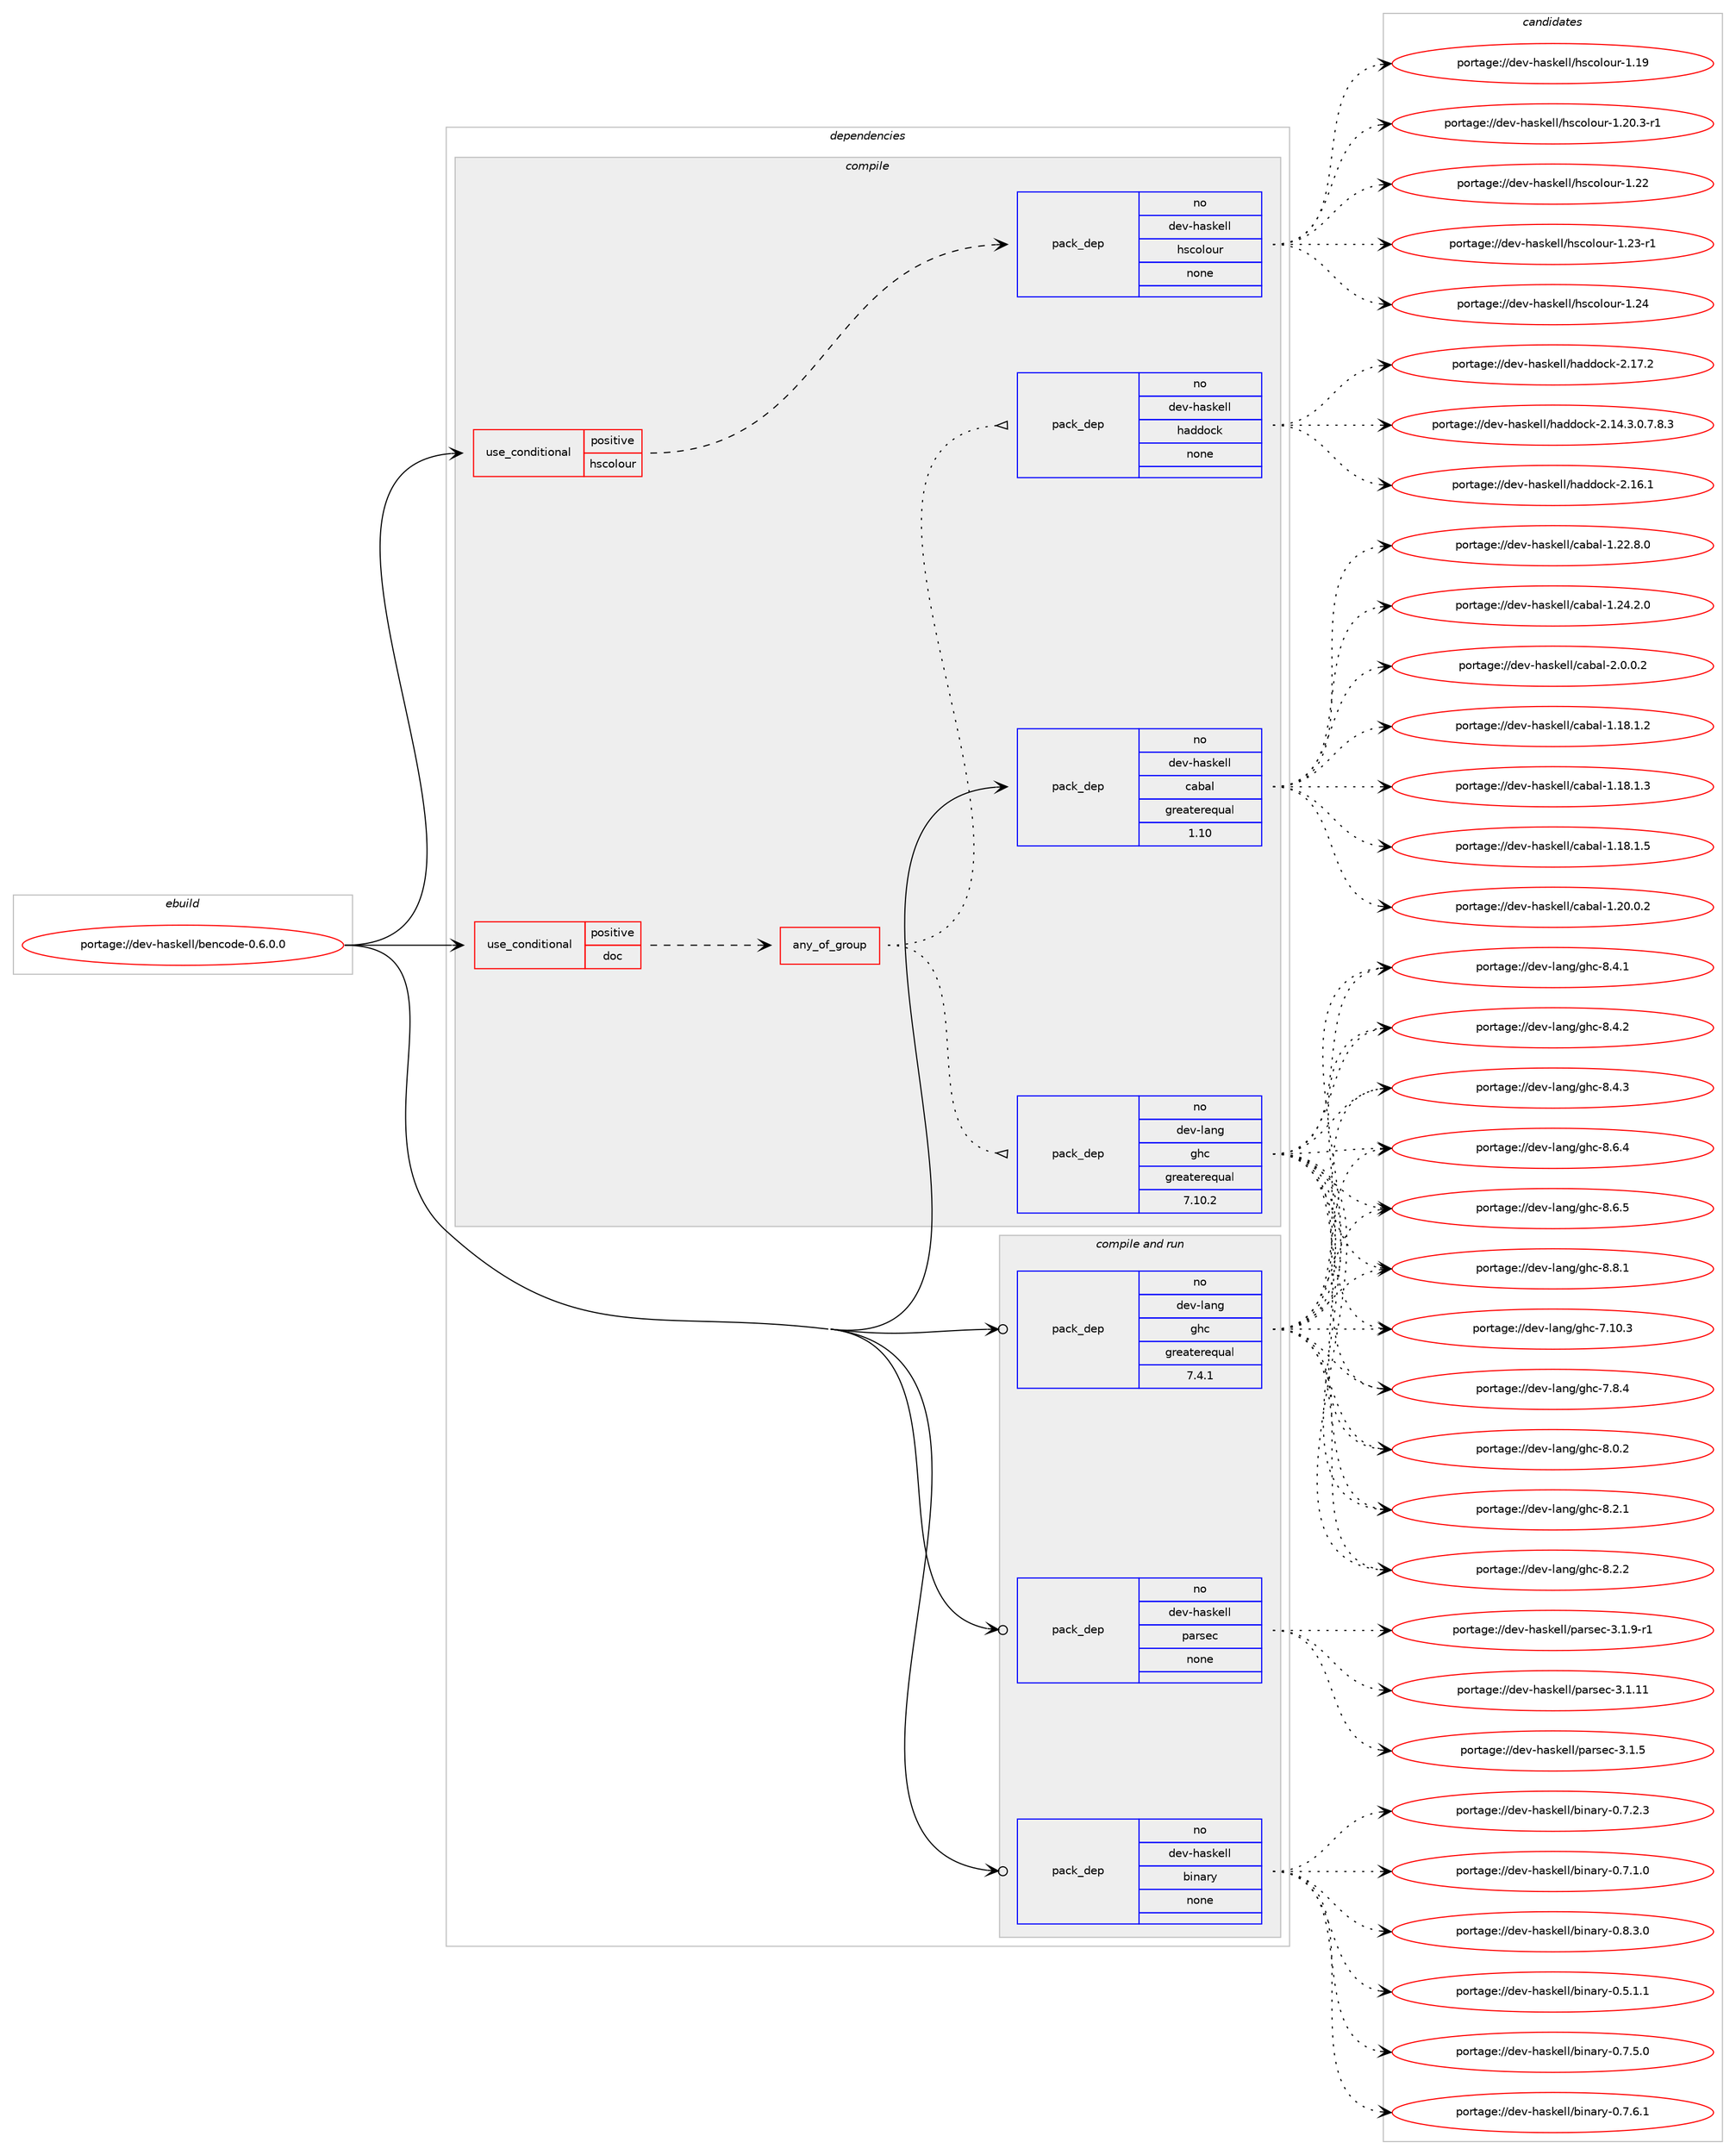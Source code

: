 digraph prolog {

# *************
# Graph options
# *************

newrank=true;
concentrate=true;
compound=true;
graph [rankdir=LR,fontname=Helvetica,fontsize=10,ranksep=1.5];#, ranksep=2.5, nodesep=0.2];
edge  [arrowhead=vee];
node  [fontname=Helvetica,fontsize=10];

# **********
# The ebuild
# **********

subgraph cluster_leftcol {
color=gray;
rank=same;
label=<<i>ebuild</i>>;
id [label="portage://dev-haskell/bencode-0.6.0.0", color=red, width=4, href="../dev-haskell/bencode-0.6.0.0.svg"];
}

# ****************
# The dependencies
# ****************

subgraph cluster_midcol {
color=gray;
label=<<i>dependencies</i>>;
subgraph cluster_compile {
fillcolor="#eeeeee";
style=filled;
label=<<i>compile</i>>;
subgraph cond14298 {
dependency62461 [label=<<TABLE BORDER="0" CELLBORDER="1" CELLSPACING="0" CELLPADDING="4"><TR><TD ROWSPAN="3" CELLPADDING="10">use_conditional</TD></TR><TR><TD>positive</TD></TR><TR><TD>doc</TD></TR></TABLE>>, shape=none, color=red];
subgraph any1363 {
dependency62462 [label=<<TABLE BORDER="0" CELLBORDER="1" CELLSPACING="0" CELLPADDING="4"><TR><TD CELLPADDING="10">any_of_group</TD></TR></TABLE>>, shape=none, color=red];subgraph pack46743 {
dependency62463 [label=<<TABLE BORDER="0" CELLBORDER="1" CELLSPACING="0" CELLPADDING="4" WIDTH="220"><TR><TD ROWSPAN="6" CELLPADDING="30">pack_dep</TD></TR><TR><TD WIDTH="110">no</TD></TR><TR><TD>dev-haskell</TD></TR><TR><TD>haddock</TD></TR><TR><TD>none</TD></TR><TR><TD></TD></TR></TABLE>>, shape=none, color=blue];
}
dependency62462:e -> dependency62463:w [weight=20,style="dotted",arrowhead="oinv"];
subgraph pack46744 {
dependency62464 [label=<<TABLE BORDER="0" CELLBORDER="1" CELLSPACING="0" CELLPADDING="4" WIDTH="220"><TR><TD ROWSPAN="6" CELLPADDING="30">pack_dep</TD></TR><TR><TD WIDTH="110">no</TD></TR><TR><TD>dev-lang</TD></TR><TR><TD>ghc</TD></TR><TR><TD>greaterequal</TD></TR><TR><TD>7.10.2</TD></TR></TABLE>>, shape=none, color=blue];
}
dependency62462:e -> dependency62464:w [weight=20,style="dotted",arrowhead="oinv"];
}
dependency62461:e -> dependency62462:w [weight=20,style="dashed",arrowhead="vee"];
}
id:e -> dependency62461:w [weight=20,style="solid",arrowhead="vee"];
subgraph cond14299 {
dependency62465 [label=<<TABLE BORDER="0" CELLBORDER="1" CELLSPACING="0" CELLPADDING="4"><TR><TD ROWSPAN="3" CELLPADDING="10">use_conditional</TD></TR><TR><TD>positive</TD></TR><TR><TD>hscolour</TD></TR></TABLE>>, shape=none, color=red];
subgraph pack46745 {
dependency62466 [label=<<TABLE BORDER="0" CELLBORDER="1" CELLSPACING="0" CELLPADDING="4" WIDTH="220"><TR><TD ROWSPAN="6" CELLPADDING="30">pack_dep</TD></TR><TR><TD WIDTH="110">no</TD></TR><TR><TD>dev-haskell</TD></TR><TR><TD>hscolour</TD></TR><TR><TD>none</TD></TR><TR><TD></TD></TR></TABLE>>, shape=none, color=blue];
}
dependency62465:e -> dependency62466:w [weight=20,style="dashed",arrowhead="vee"];
}
id:e -> dependency62465:w [weight=20,style="solid",arrowhead="vee"];
subgraph pack46746 {
dependency62467 [label=<<TABLE BORDER="0" CELLBORDER="1" CELLSPACING="0" CELLPADDING="4" WIDTH="220"><TR><TD ROWSPAN="6" CELLPADDING="30">pack_dep</TD></TR><TR><TD WIDTH="110">no</TD></TR><TR><TD>dev-haskell</TD></TR><TR><TD>cabal</TD></TR><TR><TD>greaterequal</TD></TR><TR><TD>1.10</TD></TR></TABLE>>, shape=none, color=blue];
}
id:e -> dependency62467:w [weight=20,style="solid",arrowhead="vee"];
}
subgraph cluster_compileandrun {
fillcolor="#eeeeee";
style=filled;
label=<<i>compile and run</i>>;
subgraph pack46747 {
dependency62468 [label=<<TABLE BORDER="0" CELLBORDER="1" CELLSPACING="0" CELLPADDING="4" WIDTH="220"><TR><TD ROWSPAN="6" CELLPADDING="30">pack_dep</TD></TR><TR><TD WIDTH="110">no</TD></TR><TR><TD>dev-haskell</TD></TR><TR><TD>binary</TD></TR><TR><TD>none</TD></TR><TR><TD></TD></TR></TABLE>>, shape=none, color=blue];
}
id:e -> dependency62468:w [weight=20,style="solid",arrowhead="odotvee"];
subgraph pack46748 {
dependency62469 [label=<<TABLE BORDER="0" CELLBORDER="1" CELLSPACING="0" CELLPADDING="4" WIDTH="220"><TR><TD ROWSPAN="6" CELLPADDING="30">pack_dep</TD></TR><TR><TD WIDTH="110">no</TD></TR><TR><TD>dev-haskell</TD></TR><TR><TD>parsec</TD></TR><TR><TD>none</TD></TR><TR><TD></TD></TR></TABLE>>, shape=none, color=blue];
}
id:e -> dependency62469:w [weight=20,style="solid",arrowhead="odotvee"];
subgraph pack46749 {
dependency62470 [label=<<TABLE BORDER="0" CELLBORDER="1" CELLSPACING="0" CELLPADDING="4" WIDTH="220"><TR><TD ROWSPAN="6" CELLPADDING="30">pack_dep</TD></TR><TR><TD WIDTH="110">no</TD></TR><TR><TD>dev-lang</TD></TR><TR><TD>ghc</TD></TR><TR><TD>greaterequal</TD></TR><TR><TD>7.4.1</TD></TR></TABLE>>, shape=none, color=blue];
}
id:e -> dependency62470:w [weight=20,style="solid",arrowhead="odotvee"];
}
subgraph cluster_run {
fillcolor="#eeeeee";
style=filled;
label=<<i>run</i>>;
}
}

# **************
# The candidates
# **************

subgraph cluster_choices {
rank=same;
color=gray;
label=<<i>candidates</i>>;

subgraph choice46743 {
color=black;
nodesep=1;
choiceportage1001011184510497115107101108108471049710010011199107455046495246514648465546564651 [label="portage://dev-haskell/haddock-2.14.3.0.7.8.3", color=red, width=4,href="../dev-haskell/haddock-2.14.3.0.7.8.3.svg"];
choiceportage100101118451049711510710110810847104971001001119910745504649544649 [label="portage://dev-haskell/haddock-2.16.1", color=red, width=4,href="../dev-haskell/haddock-2.16.1.svg"];
choiceportage100101118451049711510710110810847104971001001119910745504649554650 [label="portage://dev-haskell/haddock-2.17.2", color=red, width=4,href="../dev-haskell/haddock-2.17.2.svg"];
dependency62463:e -> choiceportage1001011184510497115107101108108471049710010011199107455046495246514648465546564651:w [style=dotted,weight="100"];
dependency62463:e -> choiceportage100101118451049711510710110810847104971001001119910745504649544649:w [style=dotted,weight="100"];
dependency62463:e -> choiceportage100101118451049711510710110810847104971001001119910745504649554650:w [style=dotted,weight="100"];
}
subgraph choice46744 {
color=black;
nodesep=1;
choiceportage1001011184510897110103471031049945554649484651 [label="portage://dev-lang/ghc-7.10.3", color=red, width=4,href="../dev-lang/ghc-7.10.3.svg"];
choiceportage10010111845108971101034710310499455546564652 [label="portage://dev-lang/ghc-7.8.4", color=red, width=4,href="../dev-lang/ghc-7.8.4.svg"];
choiceportage10010111845108971101034710310499455646484650 [label="portage://dev-lang/ghc-8.0.2", color=red, width=4,href="../dev-lang/ghc-8.0.2.svg"];
choiceportage10010111845108971101034710310499455646504649 [label="portage://dev-lang/ghc-8.2.1", color=red, width=4,href="../dev-lang/ghc-8.2.1.svg"];
choiceportage10010111845108971101034710310499455646504650 [label="portage://dev-lang/ghc-8.2.2", color=red, width=4,href="../dev-lang/ghc-8.2.2.svg"];
choiceportage10010111845108971101034710310499455646524649 [label="portage://dev-lang/ghc-8.4.1", color=red, width=4,href="../dev-lang/ghc-8.4.1.svg"];
choiceportage10010111845108971101034710310499455646524650 [label="portage://dev-lang/ghc-8.4.2", color=red, width=4,href="../dev-lang/ghc-8.4.2.svg"];
choiceportage10010111845108971101034710310499455646524651 [label="portage://dev-lang/ghc-8.4.3", color=red, width=4,href="../dev-lang/ghc-8.4.3.svg"];
choiceportage10010111845108971101034710310499455646544652 [label="portage://dev-lang/ghc-8.6.4", color=red, width=4,href="../dev-lang/ghc-8.6.4.svg"];
choiceportage10010111845108971101034710310499455646544653 [label="portage://dev-lang/ghc-8.6.5", color=red, width=4,href="../dev-lang/ghc-8.6.5.svg"];
choiceportage10010111845108971101034710310499455646564649 [label="portage://dev-lang/ghc-8.8.1", color=red, width=4,href="../dev-lang/ghc-8.8.1.svg"];
dependency62464:e -> choiceportage1001011184510897110103471031049945554649484651:w [style=dotted,weight="100"];
dependency62464:e -> choiceportage10010111845108971101034710310499455546564652:w [style=dotted,weight="100"];
dependency62464:e -> choiceportage10010111845108971101034710310499455646484650:w [style=dotted,weight="100"];
dependency62464:e -> choiceportage10010111845108971101034710310499455646504649:w [style=dotted,weight="100"];
dependency62464:e -> choiceportage10010111845108971101034710310499455646504650:w [style=dotted,weight="100"];
dependency62464:e -> choiceportage10010111845108971101034710310499455646524649:w [style=dotted,weight="100"];
dependency62464:e -> choiceportage10010111845108971101034710310499455646524650:w [style=dotted,weight="100"];
dependency62464:e -> choiceportage10010111845108971101034710310499455646524651:w [style=dotted,weight="100"];
dependency62464:e -> choiceportage10010111845108971101034710310499455646544652:w [style=dotted,weight="100"];
dependency62464:e -> choiceportage10010111845108971101034710310499455646544653:w [style=dotted,weight="100"];
dependency62464:e -> choiceportage10010111845108971101034710310499455646564649:w [style=dotted,weight="100"];
}
subgraph choice46745 {
color=black;
nodesep=1;
choiceportage100101118451049711510710110810847104115991111081111171144549464957 [label="portage://dev-haskell/hscolour-1.19", color=red, width=4,href="../dev-haskell/hscolour-1.19.svg"];
choiceportage10010111845104971151071011081084710411599111108111117114454946504846514511449 [label="portage://dev-haskell/hscolour-1.20.3-r1", color=red, width=4,href="../dev-haskell/hscolour-1.20.3-r1.svg"];
choiceportage100101118451049711510710110810847104115991111081111171144549465050 [label="portage://dev-haskell/hscolour-1.22", color=red, width=4,href="../dev-haskell/hscolour-1.22.svg"];
choiceportage1001011184510497115107101108108471041159911110811111711445494650514511449 [label="portage://dev-haskell/hscolour-1.23-r1", color=red, width=4,href="../dev-haskell/hscolour-1.23-r1.svg"];
choiceportage100101118451049711510710110810847104115991111081111171144549465052 [label="portage://dev-haskell/hscolour-1.24", color=red, width=4,href="../dev-haskell/hscolour-1.24.svg"];
dependency62466:e -> choiceportage100101118451049711510710110810847104115991111081111171144549464957:w [style=dotted,weight="100"];
dependency62466:e -> choiceportage10010111845104971151071011081084710411599111108111117114454946504846514511449:w [style=dotted,weight="100"];
dependency62466:e -> choiceportage100101118451049711510710110810847104115991111081111171144549465050:w [style=dotted,weight="100"];
dependency62466:e -> choiceportage1001011184510497115107101108108471041159911110811111711445494650514511449:w [style=dotted,weight="100"];
dependency62466:e -> choiceportage100101118451049711510710110810847104115991111081111171144549465052:w [style=dotted,weight="100"];
}
subgraph choice46746 {
color=black;
nodesep=1;
choiceportage10010111845104971151071011081084799979897108454946495646494650 [label="portage://dev-haskell/cabal-1.18.1.2", color=red, width=4,href="../dev-haskell/cabal-1.18.1.2.svg"];
choiceportage10010111845104971151071011081084799979897108454946495646494651 [label="portage://dev-haskell/cabal-1.18.1.3", color=red, width=4,href="../dev-haskell/cabal-1.18.1.3.svg"];
choiceportage10010111845104971151071011081084799979897108454946495646494653 [label="portage://dev-haskell/cabal-1.18.1.5", color=red, width=4,href="../dev-haskell/cabal-1.18.1.5.svg"];
choiceportage10010111845104971151071011081084799979897108454946504846484650 [label="portage://dev-haskell/cabal-1.20.0.2", color=red, width=4,href="../dev-haskell/cabal-1.20.0.2.svg"];
choiceportage10010111845104971151071011081084799979897108454946505046564648 [label="portage://dev-haskell/cabal-1.22.8.0", color=red, width=4,href="../dev-haskell/cabal-1.22.8.0.svg"];
choiceportage10010111845104971151071011081084799979897108454946505246504648 [label="portage://dev-haskell/cabal-1.24.2.0", color=red, width=4,href="../dev-haskell/cabal-1.24.2.0.svg"];
choiceportage100101118451049711510710110810847999798971084550464846484650 [label="portage://dev-haskell/cabal-2.0.0.2", color=red, width=4,href="../dev-haskell/cabal-2.0.0.2.svg"];
dependency62467:e -> choiceportage10010111845104971151071011081084799979897108454946495646494650:w [style=dotted,weight="100"];
dependency62467:e -> choiceportage10010111845104971151071011081084799979897108454946495646494651:w [style=dotted,weight="100"];
dependency62467:e -> choiceportage10010111845104971151071011081084799979897108454946495646494653:w [style=dotted,weight="100"];
dependency62467:e -> choiceportage10010111845104971151071011081084799979897108454946504846484650:w [style=dotted,weight="100"];
dependency62467:e -> choiceportage10010111845104971151071011081084799979897108454946505046564648:w [style=dotted,weight="100"];
dependency62467:e -> choiceportage10010111845104971151071011081084799979897108454946505246504648:w [style=dotted,weight="100"];
dependency62467:e -> choiceportage100101118451049711510710110810847999798971084550464846484650:w [style=dotted,weight="100"];
}
subgraph choice46747 {
color=black;
nodesep=1;
choiceportage10010111845104971151071011081084798105110971141214548465346494649 [label="portage://dev-haskell/binary-0.5.1.1", color=red, width=4,href="../dev-haskell/binary-0.5.1.1.svg"];
choiceportage10010111845104971151071011081084798105110971141214548465546494648 [label="portage://dev-haskell/binary-0.7.1.0", color=red, width=4,href="../dev-haskell/binary-0.7.1.0.svg"];
choiceportage10010111845104971151071011081084798105110971141214548465546504651 [label="portage://dev-haskell/binary-0.7.2.3", color=red, width=4,href="../dev-haskell/binary-0.7.2.3.svg"];
choiceportage10010111845104971151071011081084798105110971141214548465546534648 [label="portage://dev-haskell/binary-0.7.5.0", color=red, width=4,href="../dev-haskell/binary-0.7.5.0.svg"];
choiceportage10010111845104971151071011081084798105110971141214548465546544649 [label="portage://dev-haskell/binary-0.7.6.1", color=red, width=4,href="../dev-haskell/binary-0.7.6.1.svg"];
choiceportage10010111845104971151071011081084798105110971141214548465646514648 [label="portage://dev-haskell/binary-0.8.3.0", color=red, width=4,href="../dev-haskell/binary-0.8.3.0.svg"];
dependency62468:e -> choiceportage10010111845104971151071011081084798105110971141214548465346494649:w [style=dotted,weight="100"];
dependency62468:e -> choiceportage10010111845104971151071011081084798105110971141214548465546494648:w [style=dotted,weight="100"];
dependency62468:e -> choiceportage10010111845104971151071011081084798105110971141214548465546504651:w [style=dotted,weight="100"];
dependency62468:e -> choiceportage10010111845104971151071011081084798105110971141214548465546534648:w [style=dotted,weight="100"];
dependency62468:e -> choiceportage10010111845104971151071011081084798105110971141214548465546544649:w [style=dotted,weight="100"];
dependency62468:e -> choiceportage10010111845104971151071011081084798105110971141214548465646514648:w [style=dotted,weight="100"];
}
subgraph choice46748 {
color=black;
nodesep=1;
choiceportage100101118451049711510710110810847112971141151019945514649464949 [label="portage://dev-haskell/parsec-3.1.11", color=red, width=4,href="../dev-haskell/parsec-3.1.11.svg"];
choiceportage1001011184510497115107101108108471129711411510199455146494653 [label="portage://dev-haskell/parsec-3.1.5", color=red, width=4,href="../dev-haskell/parsec-3.1.5.svg"];
choiceportage10010111845104971151071011081084711297114115101994551464946574511449 [label="portage://dev-haskell/parsec-3.1.9-r1", color=red, width=4,href="../dev-haskell/parsec-3.1.9-r1.svg"];
dependency62469:e -> choiceportage100101118451049711510710110810847112971141151019945514649464949:w [style=dotted,weight="100"];
dependency62469:e -> choiceportage1001011184510497115107101108108471129711411510199455146494653:w [style=dotted,weight="100"];
dependency62469:e -> choiceportage10010111845104971151071011081084711297114115101994551464946574511449:w [style=dotted,weight="100"];
}
subgraph choice46749 {
color=black;
nodesep=1;
choiceportage1001011184510897110103471031049945554649484651 [label="portage://dev-lang/ghc-7.10.3", color=red, width=4,href="../dev-lang/ghc-7.10.3.svg"];
choiceportage10010111845108971101034710310499455546564652 [label="portage://dev-lang/ghc-7.8.4", color=red, width=4,href="../dev-lang/ghc-7.8.4.svg"];
choiceportage10010111845108971101034710310499455646484650 [label="portage://dev-lang/ghc-8.0.2", color=red, width=4,href="../dev-lang/ghc-8.0.2.svg"];
choiceportage10010111845108971101034710310499455646504649 [label="portage://dev-lang/ghc-8.2.1", color=red, width=4,href="../dev-lang/ghc-8.2.1.svg"];
choiceportage10010111845108971101034710310499455646504650 [label="portage://dev-lang/ghc-8.2.2", color=red, width=4,href="../dev-lang/ghc-8.2.2.svg"];
choiceportage10010111845108971101034710310499455646524649 [label="portage://dev-lang/ghc-8.4.1", color=red, width=4,href="../dev-lang/ghc-8.4.1.svg"];
choiceportage10010111845108971101034710310499455646524650 [label="portage://dev-lang/ghc-8.4.2", color=red, width=4,href="../dev-lang/ghc-8.4.2.svg"];
choiceportage10010111845108971101034710310499455646524651 [label="portage://dev-lang/ghc-8.4.3", color=red, width=4,href="../dev-lang/ghc-8.4.3.svg"];
choiceportage10010111845108971101034710310499455646544652 [label="portage://dev-lang/ghc-8.6.4", color=red, width=4,href="../dev-lang/ghc-8.6.4.svg"];
choiceportage10010111845108971101034710310499455646544653 [label="portage://dev-lang/ghc-8.6.5", color=red, width=4,href="../dev-lang/ghc-8.6.5.svg"];
choiceportage10010111845108971101034710310499455646564649 [label="portage://dev-lang/ghc-8.8.1", color=red, width=4,href="../dev-lang/ghc-8.8.1.svg"];
dependency62470:e -> choiceportage1001011184510897110103471031049945554649484651:w [style=dotted,weight="100"];
dependency62470:e -> choiceportage10010111845108971101034710310499455546564652:w [style=dotted,weight="100"];
dependency62470:e -> choiceportage10010111845108971101034710310499455646484650:w [style=dotted,weight="100"];
dependency62470:e -> choiceportage10010111845108971101034710310499455646504649:w [style=dotted,weight="100"];
dependency62470:e -> choiceportage10010111845108971101034710310499455646504650:w [style=dotted,weight="100"];
dependency62470:e -> choiceportage10010111845108971101034710310499455646524649:w [style=dotted,weight="100"];
dependency62470:e -> choiceportage10010111845108971101034710310499455646524650:w [style=dotted,weight="100"];
dependency62470:e -> choiceportage10010111845108971101034710310499455646524651:w [style=dotted,weight="100"];
dependency62470:e -> choiceportage10010111845108971101034710310499455646544652:w [style=dotted,weight="100"];
dependency62470:e -> choiceportage10010111845108971101034710310499455646544653:w [style=dotted,weight="100"];
dependency62470:e -> choiceportage10010111845108971101034710310499455646564649:w [style=dotted,weight="100"];
}
}

}
